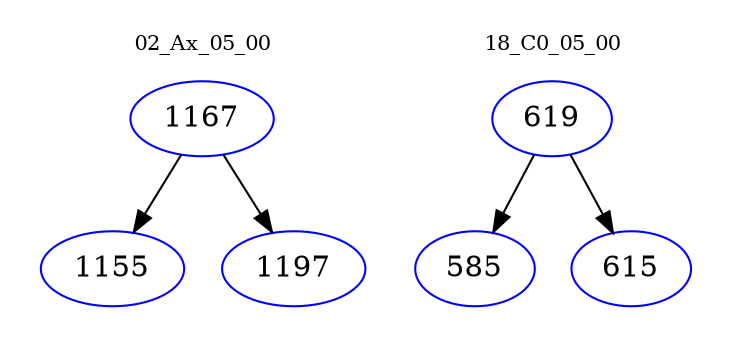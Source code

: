 digraph{
subgraph cluster_0 {
color = white
label = "02_Ax_05_00";
fontsize=10;
T0_1167 [label="1167", color="blue"]
T0_1167 -> T0_1155 [color="black"]
T0_1155 [label="1155", color="blue"]
T0_1167 -> T0_1197 [color="black"]
T0_1197 [label="1197", color="blue"]
}
subgraph cluster_1 {
color = white
label = "18_C0_05_00";
fontsize=10;
T1_619 [label="619", color="blue"]
T1_619 -> T1_585 [color="black"]
T1_585 [label="585", color="blue"]
T1_619 -> T1_615 [color="black"]
T1_615 [label="615", color="blue"]
}
}
